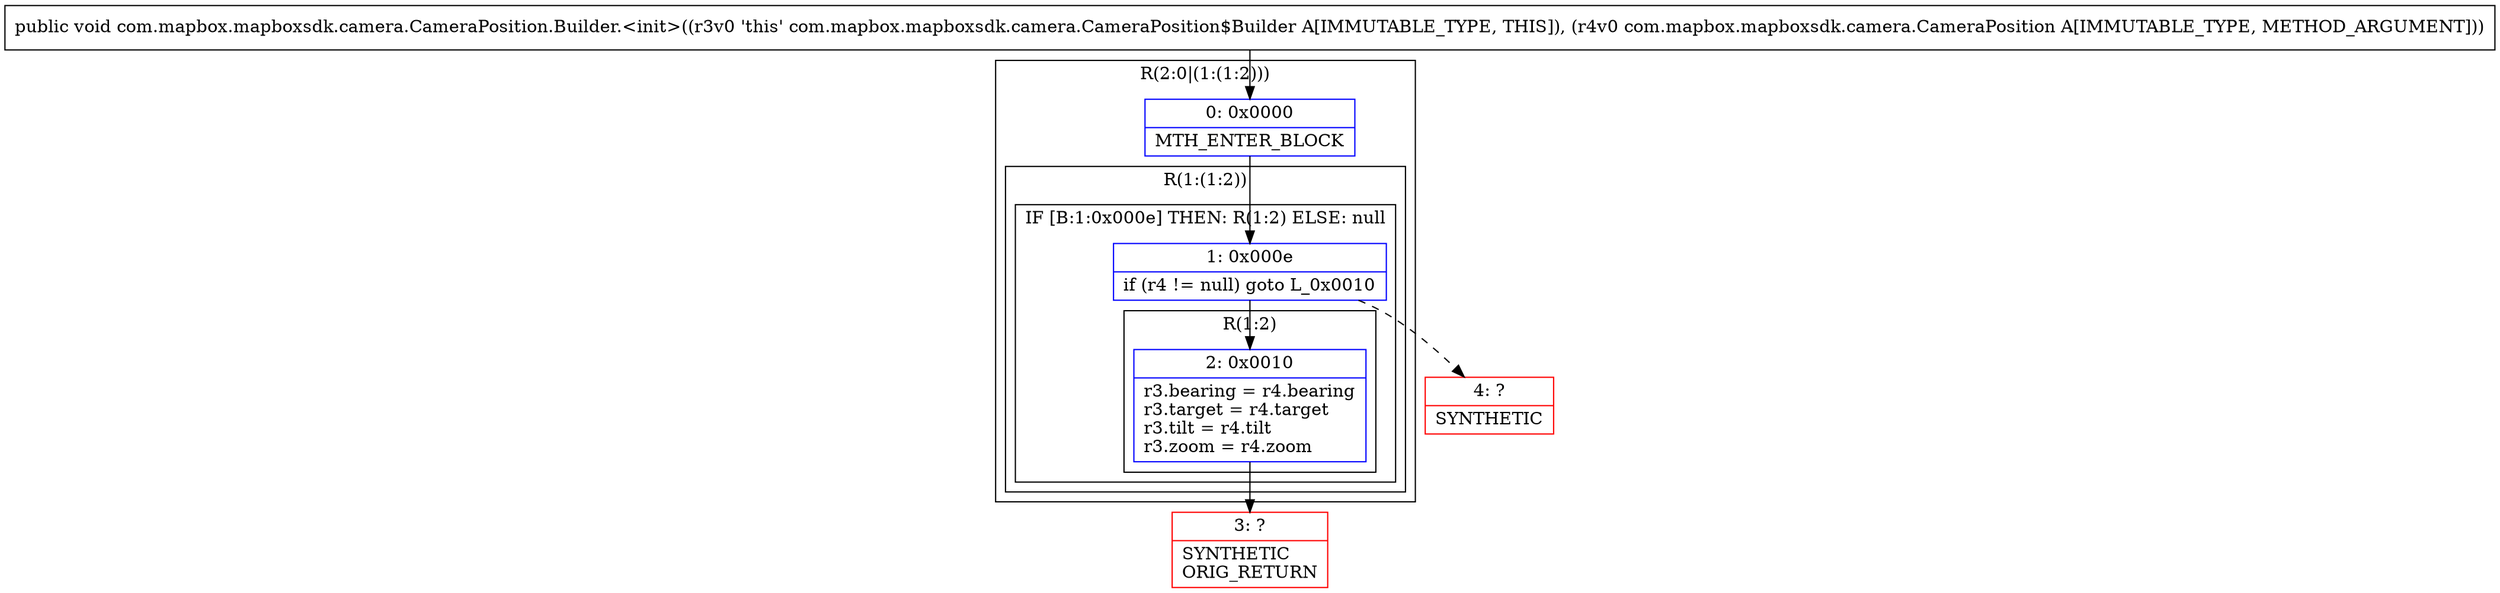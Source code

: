 digraph "CFG forcom.mapbox.mapboxsdk.camera.CameraPosition.Builder.\<init\>(Lcom\/mapbox\/mapboxsdk\/camera\/CameraPosition;)V" {
subgraph cluster_Region_229139597 {
label = "R(2:0|(1:(1:2)))";
node [shape=record,color=blue];
Node_0 [shape=record,label="{0\:\ 0x0000|MTH_ENTER_BLOCK\l}"];
subgraph cluster_Region_1809765694 {
label = "R(1:(1:2))";
node [shape=record,color=blue];
subgraph cluster_IfRegion_99443655 {
label = "IF [B:1:0x000e] THEN: R(1:2) ELSE: null";
node [shape=record,color=blue];
Node_1 [shape=record,label="{1\:\ 0x000e|if (r4 != null) goto L_0x0010\l}"];
subgraph cluster_Region_1019349064 {
label = "R(1:2)";
node [shape=record,color=blue];
Node_2 [shape=record,label="{2\:\ 0x0010|r3.bearing = r4.bearing\lr3.target = r4.target\lr3.tilt = r4.tilt\lr3.zoom = r4.zoom\l}"];
}
}
}
}
Node_3 [shape=record,color=red,label="{3\:\ ?|SYNTHETIC\lORIG_RETURN\l}"];
Node_4 [shape=record,color=red,label="{4\:\ ?|SYNTHETIC\l}"];
MethodNode[shape=record,label="{public void com.mapbox.mapboxsdk.camera.CameraPosition.Builder.\<init\>((r3v0 'this' com.mapbox.mapboxsdk.camera.CameraPosition$Builder A[IMMUTABLE_TYPE, THIS]), (r4v0 com.mapbox.mapboxsdk.camera.CameraPosition A[IMMUTABLE_TYPE, METHOD_ARGUMENT])) }"];
MethodNode -> Node_0;
Node_0 -> Node_1;
Node_1 -> Node_2;
Node_1 -> Node_4[style=dashed];
Node_2 -> Node_3;
}

